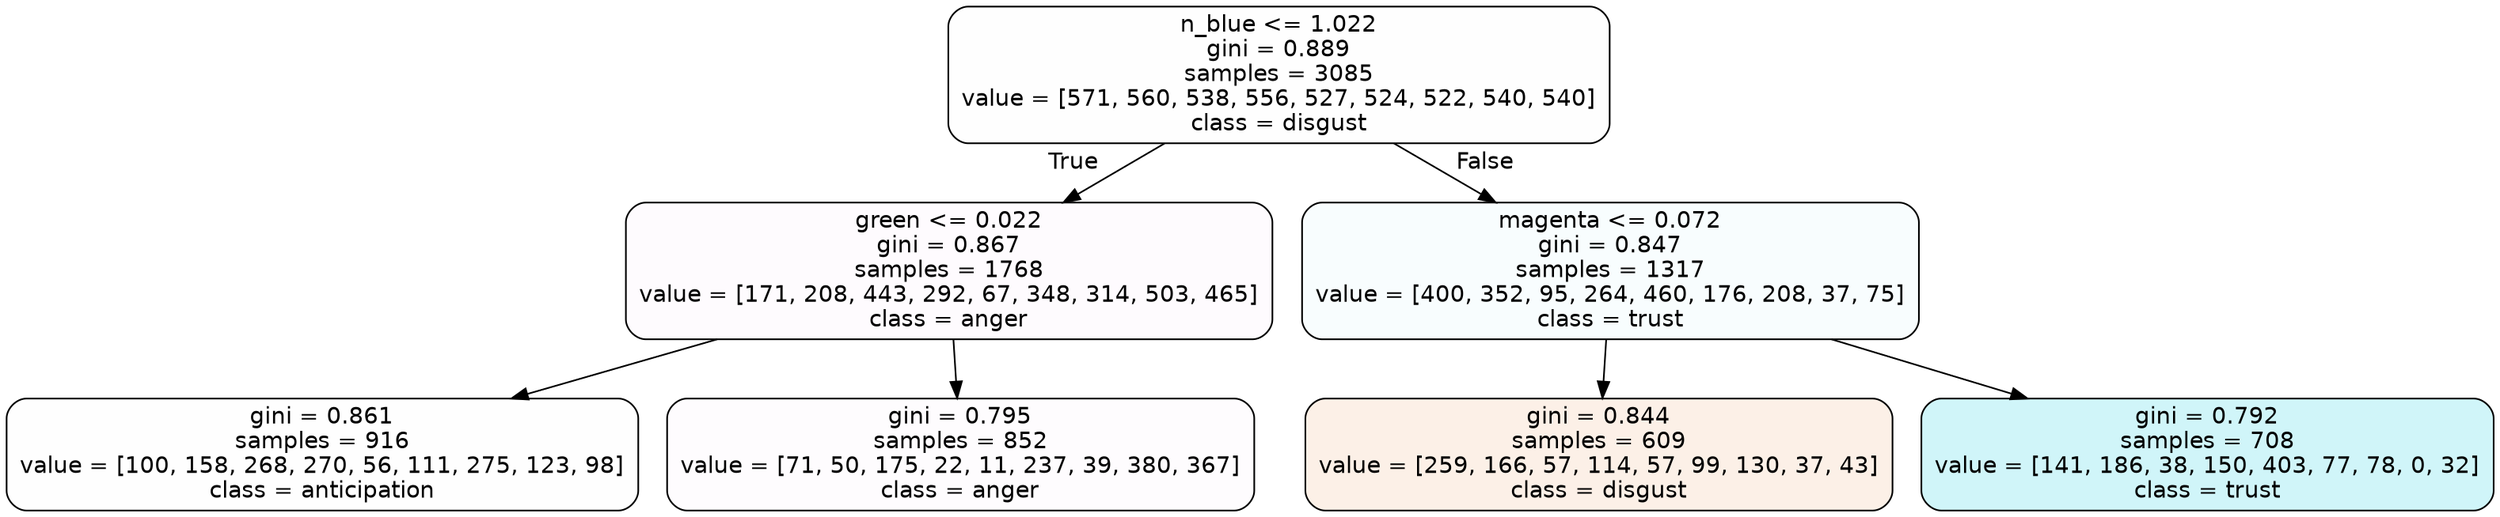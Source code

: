 digraph Tree {
node [shape=box, style="filled, rounded", color="black", fontname=helvetica] ;
edge [fontname=helvetica] ;
0 [label="n_blue <= 1.022\ngini = 0.889\nsamples = 3085\nvalue = [571, 560, 538, 556, 527, 524, 522, 540, 540]\nclass = disgust", fillcolor="#e5813901"] ;
1 [label="green <= 0.022\ngini = 0.867\nsamples = 1768\nvalue = [171, 208, 443, 292, 67, 348, 314, 503, 465]\nclass = anger", fillcolor="#e539d704"] ;
0 -> 1 [labeldistance=2.5, labelangle=45, headlabel="True"] ;
2 [label="gini = 0.861\nsamples = 916\nvalue = [100, 158, 268, 270, 56, 111, 275, 123, 98]\nclass = anticipation", fillcolor="#8139e501"] ;
1 -> 2 ;
3 [label="gini = 0.795\nsamples = 852\nvalue = [71, 50, 175, 22, 11, 237, 39, 380, 367]\nclass = anger", fillcolor="#e539d703"] ;
1 -> 3 ;
4 [label="magenta <= 0.072\ngini = 0.847\nsamples = 1317\nvalue = [400, 352, 95, 264, 460, 176, 208, 37, 75]\nclass = trust", fillcolor="#39d7e509"] ;
0 -> 4 [labeldistance=2.5, labelangle=-45, headlabel="False"] ;
5 [label="gini = 0.844\nsamples = 609\nvalue = [259, 166, 57, 114, 57, 99, 130, 37, 43]\nclass = disgust", fillcolor="#e581391e"] ;
4 -> 5 ;
6 [label="gini = 0.792\nsamples = 708\nvalue = [141, 186, 38, 150, 403, 77, 78, 0, 32]\nclass = trust", fillcolor="#39d7e53c"] ;
4 -> 6 ;
}